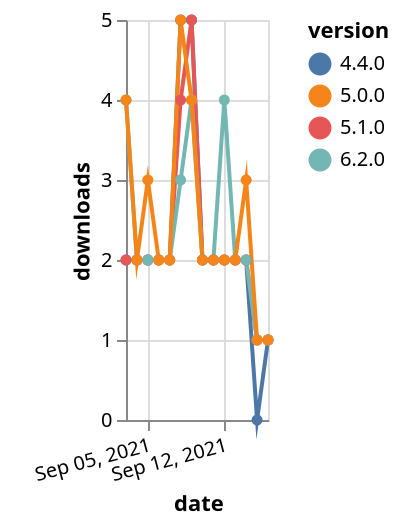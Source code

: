 {"$schema": "https://vega.github.io/schema/vega-lite/v5.json", "description": "A simple bar chart with embedded data.", "data": {"values": [{"date": "2021-09-03", "total": 3583, "delta": 2, "version": "4.4.0"}, {"date": "2021-09-04", "total": 3585, "delta": 2, "version": "4.4.0"}, {"date": "2021-09-05", "total": 3587, "delta": 2, "version": "4.4.0"}, {"date": "2021-09-06", "total": 3589, "delta": 2, "version": "4.4.0"}, {"date": "2021-09-07", "total": 3591, "delta": 2, "version": "4.4.0"}, {"date": "2021-09-08", "total": 3596, "delta": 5, "version": "4.4.0"}, {"date": "2021-09-09", "total": 3601, "delta": 5, "version": "4.4.0"}, {"date": "2021-09-10", "total": 3603, "delta": 2, "version": "4.4.0"}, {"date": "2021-09-11", "total": 3605, "delta": 2, "version": "4.4.0"}, {"date": "2021-09-12", "total": 3607, "delta": 2, "version": "4.4.0"}, {"date": "2021-09-13", "total": 3609, "delta": 2, "version": "4.4.0"}, {"date": "2021-09-14", "total": 3611, "delta": 2, "version": "4.4.0"}, {"date": "2021-09-15", "total": 3611, "delta": 0, "version": "4.4.0"}, {"date": "2021-09-16", "total": 3612, "delta": 1, "version": "4.4.0"}, {"date": "2021-09-03", "total": 3016, "delta": 2, "version": "5.1.0"}, {"date": "2021-09-04", "total": 3018, "delta": 2, "version": "5.1.0"}, {"date": "2021-09-05", "total": 3020, "delta": 2, "version": "5.1.0"}, {"date": "2021-09-06", "total": 3022, "delta": 2, "version": "5.1.0"}, {"date": "2021-09-07", "total": 3024, "delta": 2, "version": "5.1.0"}, {"date": "2021-09-08", "total": 3028, "delta": 4, "version": "5.1.0"}, {"date": "2021-09-09", "total": 3033, "delta": 5, "version": "5.1.0"}, {"date": "2021-09-10", "total": 3035, "delta": 2, "version": "5.1.0"}, {"date": "2021-09-11", "total": 3037, "delta": 2, "version": "5.1.0"}, {"date": "2021-09-12", "total": 3039, "delta": 2, "version": "5.1.0"}, {"date": "2021-09-13", "total": 3041, "delta": 2, "version": "5.1.0"}, {"date": "2021-09-14", "total": 3043, "delta": 2, "version": "5.1.0"}, {"date": "2021-09-15", "total": 3044, "delta": 1, "version": "5.1.0"}, {"date": "2021-09-16", "total": 3045, "delta": 1, "version": "5.1.0"}, {"date": "2021-09-03", "total": 806, "delta": 4, "version": "6.2.0"}, {"date": "2021-09-04", "total": 808, "delta": 2, "version": "6.2.0"}, {"date": "2021-09-05", "total": 810, "delta": 2, "version": "6.2.0"}, {"date": "2021-09-06", "total": 812, "delta": 2, "version": "6.2.0"}, {"date": "2021-09-07", "total": 814, "delta": 2, "version": "6.2.0"}, {"date": "2021-09-08", "total": 817, "delta": 3, "version": "6.2.0"}, {"date": "2021-09-09", "total": 821, "delta": 4, "version": "6.2.0"}, {"date": "2021-09-10", "total": 823, "delta": 2, "version": "6.2.0"}, {"date": "2021-09-11", "total": 825, "delta": 2, "version": "6.2.0"}, {"date": "2021-09-12", "total": 829, "delta": 4, "version": "6.2.0"}, {"date": "2021-09-13", "total": 831, "delta": 2, "version": "6.2.0"}, {"date": "2021-09-14", "total": 833, "delta": 2, "version": "6.2.0"}, {"date": "2021-09-15", "total": 834, "delta": 1, "version": "6.2.0"}, {"date": "2021-09-16", "total": 835, "delta": 1, "version": "6.2.0"}, {"date": "2021-09-03", "total": 3247, "delta": 4, "version": "5.0.0"}, {"date": "2021-09-04", "total": 3249, "delta": 2, "version": "5.0.0"}, {"date": "2021-09-05", "total": 3252, "delta": 3, "version": "5.0.0"}, {"date": "2021-09-06", "total": 3254, "delta": 2, "version": "5.0.0"}, {"date": "2021-09-07", "total": 3256, "delta": 2, "version": "5.0.0"}, {"date": "2021-09-08", "total": 3261, "delta": 5, "version": "5.0.0"}, {"date": "2021-09-09", "total": 3265, "delta": 4, "version": "5.0.0"}, {"date": "2021-09-10", "total": 3267, "delta": 2, "version": "5.0.0"}, {"date": "2021-09-11", "total": 3269, "delta": 2, "version": "5.0.0"}, {"date": "2021-09-12", "total": 3271, "delta": 2, "version": "5.0.0"}, {"date": "2021-09-13", "total": 3273, "delta": 2, "version": "5.0.0"}, {"date": "2021-09-14", "total": 3276, "delta": 3, "version": "5.0.0"}, {"date": "2021-09-15", "total": 3277, "delta": 1, "version": "5.0.0"}, {"date": "2021-09-16", "total": 3278, "delta": 1, "version": "5.0.0"}]}, "width": "container", "mark": {"type": "line", "point": {"filled": true}}, "encoding": {"x": {"field": "date", "type": "temporal", "timeUnit": "yearmonthdate", "title": "date", "axis": {"labelAngle": -15}}, "y": {"field": "delta", "type": "quantitative", "title": "downloads"}, "color": {"field": "version", "type": "nominal"}, "tooltip": {"field": "delta"}}}